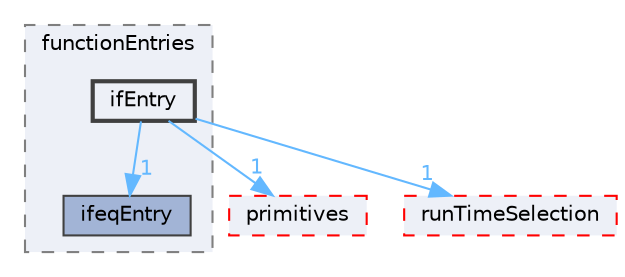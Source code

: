 digraph "src/OpenFOAM/db/dictionary/functionEntries/ifEntry"
{
 // LATEX_PDF_SIZE
  bgcolor="transparent";
  edge [fontname=Helvetica,fontsize=10,labelfontname=Helvetica,labelfontsize=10];
  node [fontname=Helvetica,fontsize=10,shape=box,height=0.2,width=0.4];
  compound=true
  subgraph clusterdir_02d80f093374efbc333e223ddfd028a9 {
    graph [ bgcolor="#edf0f7", pencolor="grey50", label="functionEntries", fontname=Helvetica,fontsize=10 style="filled,dashed", URL="dir_02d80f093374efbc333e223ddfd028a9.html",tooltip=""]
  dir_6052bdb7d5023dde0aed3053cfe5fd5e [label="ifeqEntry", fillcolor="#a2b4d6", color="grey25", style="filled", URL="dir_6052bdb7d5023dde0aed3053cfe5fd5e.html",tooltip=""];
  dir_e1f91c38c1dcfb9172193bc940f0f631 [label="ifEntry", fillcolor="#edf0f7", color="grey25", style="filled,bold", URL="dir_e1f91c38c1dcfb9172193bc940f0f631.html",tooltip=""];
  }
  dir_3e50f45338116b169052b428016851aa [label="primitives", fillcolor="#edf0f7", color="red", style="filled,dashed", URL="dir_3e50f45338116b169052b428016851aa.html",tooltip=""];
  dir_97107bb83a2a5bbfad7ddd584e3f301c [label="runTimeSelection", fillcolor="#edf0f7", color="red", style="filled,dashed", URL="dir_97107bb83a2a5bbfad7ddd584e3f301c.html",tooltip=""];
  dir_e1f91c38c1dcfb9172193bc940f0f631->dir_3e50f45338116b169052b428016851aa [headlabel="1", labeldistance=1.5 headhref="dir_001781_003069.html" href="dir_001781_003069.html" color="steelblue1" fontcolor="steelblue1"];
  dir_e1f91c38c1dcfb9172193bc940f0f631->dir_6052bdb7d5023dde0aed3053cfe5fd5e [headlabel="1", labeldistance=1.5 headhref="dir_001781_001782.html" href="dir_001781_001782.html" color="steelblue1" fontcolor="steelblue1"];
  dir_e1f91c38c1dcfb9172193bc940f0f631->dir_97107bb83a2a5bbfad7ddd584e3f301c [headlabel="1", labeldistance=1.5 headhref="dir_001781_003384.html" href="dir_001781_003384.html" color="steelblue1" fontcolor="steelblue1"];
}
